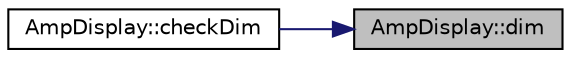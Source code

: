 digraph "AmpDisplay::dim"
{
 // LATEX_PDF_SIZE
  edge [fontname="Helvetica",fontsize="10",labelfontname="Helvetica",labelfontsize="10"];
  node [fontname="Helvetica",fontsize="10",shape=record];
  rankdir="RL";
  Node1 [label="AmpDisplay::dim",height=0.2,width=0.4,color="black", fillcolor="grey75", style="filled", fontcolor="black",tooltip=" "];
  Node1 -> Node2 [dir="back",color="midnightblue",fontsize="10",style="solid",fontname="Helvetica"];
  Node2 [label="AmpDisplay::checkDim",height=0.2,width=0.4,color="black", fillcolor="white", style="filled",URL="$class_amp_display.html#a23a314fb86b61c43fc4e99e0cbcf6fe4",tooltip=" "];
}
